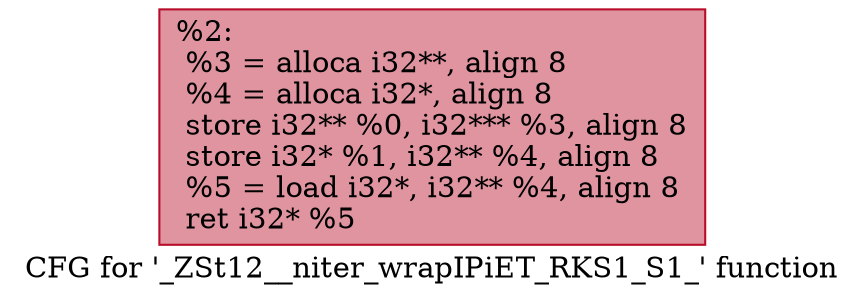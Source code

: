 digraph "CFG for '_ZSt12__niter_wrapIPiET_RKS1_S1_' function" {
	label="CFG for '_ZSt12__niter_wrapIPiET_RKS1_S1_' function";

	Node0x5620e94bbc00 [shape=record,color="#b70d28ff", style=filled, fillcolor="#b70d2870",label="{%2:\l  %3 = alloca i32**, align 8\l  %4 = alloca i32*, align 8\l  store i32** %0, i32*** %3, align 8\l  store i32* %1, i32** %4, align 8\l  %5 = load i32*, i32** %4, align 8\l  ret i32* %5\l}"];
}
